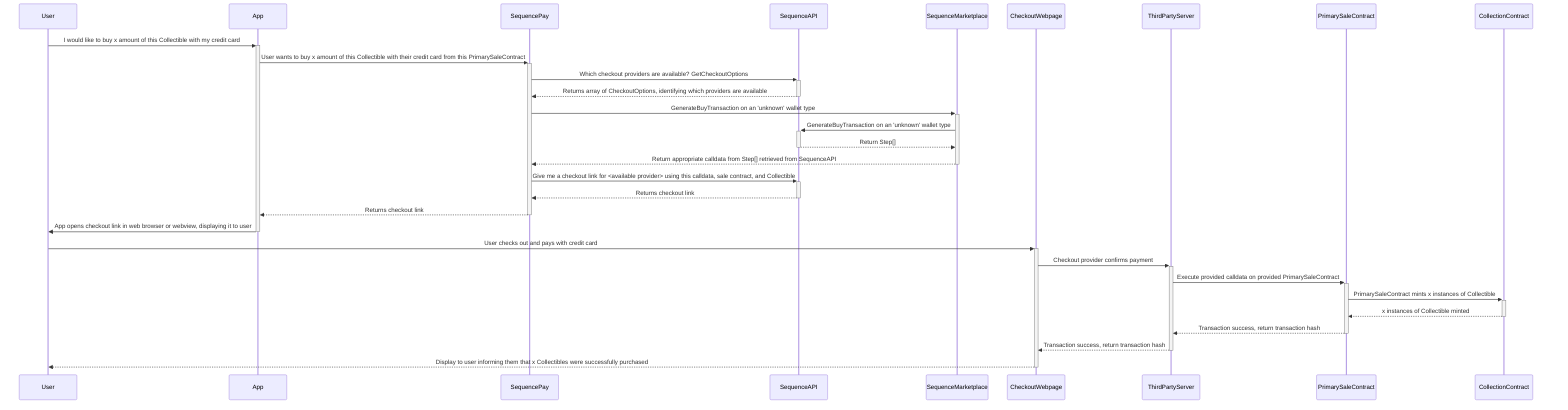 sequenceDiagram
    User->>+App: I would like to buy x amount of this Collectible with my credit card
    App->>+SequencePay: User wants to buy x amount of this Collectible with their credit card from this PrimarySaleContract
    SequencePay->>+SequenceAPI: Which checkout providers are available? GetCheckoutOptions
    SequenceAPI-->>-SequencePay: Returns array of CheckoutOptions, identifying which providers are available
    SequencePay->>+SequenceMarketplace: GenerateBuyTransaction on an 'unknown' wallet type
    SequenceMarketplace->>+SequenceAPI: GenerateBuyTransaction on an 'unknown' wallet type
    SequenceAPI-->>-SequenceMarketplace: Return Step[]
    SequenceMarketplace-->>-SequencePay: Return appropriate calldata from Step[] retrieved from SequenceAPI
    SequencePay->>+SequenceAPI: Give me a checkout link for <available provider> using this calldata, sale contract, and Collectible
    SequenceAPI-->>-SequencePay: Returns checkout link
    SequencePay-->>-App: Returns checkout link
    App->>-User: App opens checkout link in web browser or webview, displaying it to user
    User->>+CheckoutWebpage: User checks out and pays with credit card
    CheckoutWebpage->>+ThirdPartyServer: Checkout provider confirms payment
    ThirdPartyServer->>+PrimarySaleContract: Execute provided calldata on provided PrimarySaleContract
    PrimarySaleContract->>+CollectionContract: PrimarySaleContract mints x instances of Collectible
    CollectionContract-->>-PrimarySaleContract: x instances of Collectible minted
    PrimarySaleContract-->>-ThirdPartyServer: Transaction success, return transaction hash
    ThirdPartyServer-->>-CheckoutWebpage: Transaction success, return transaction hash
    CheckoutWebpage-->>-User: Display to user informing them that x Collectibles were successfully purchased